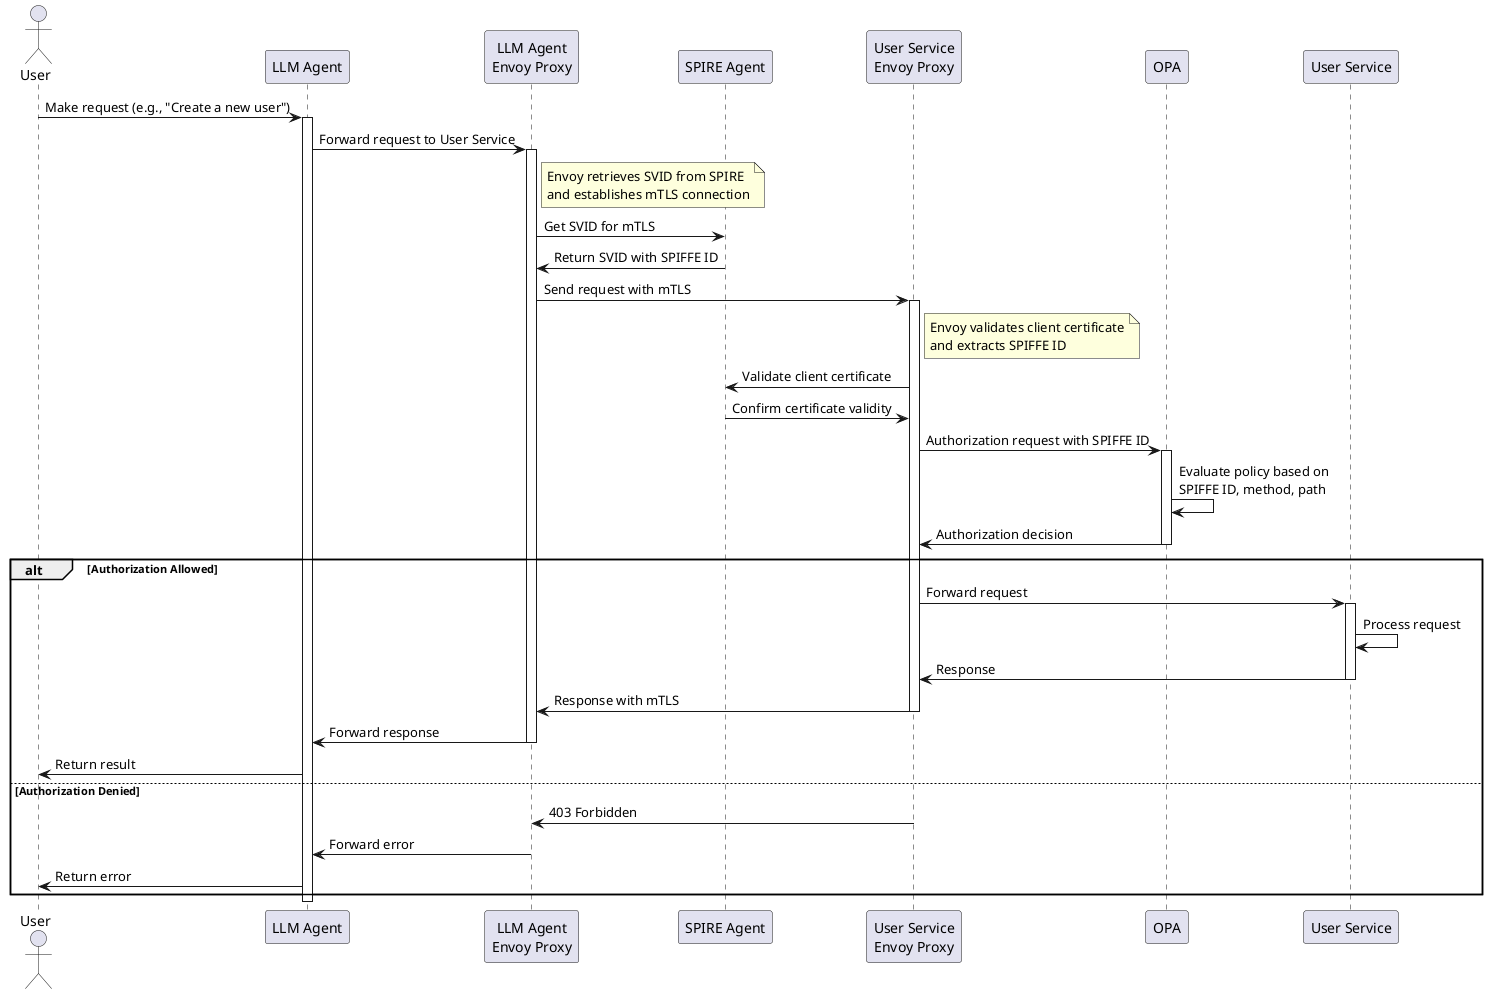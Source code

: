 @startuml Usecase Flow

actor "User" as user
participant "LLM Agent" as llm_agent
participant "LLM Agent\nEnvoy Proxy" as llm_envoy
participant "SPIRE Agent" as spire
participant "User Service\nEnvoy Proxy" as user_envoy
participant "OPA" as opa
participant "User Service" as user_service

user -> llm_agent: Make request (e.g., "Create a new user")
activate llm_agent

llm_agent -> llm_envoy: Forward request to User Service
activate llm_envoy

note right of llm_envoy
  Envoy retrieves SVID from SPIRE
  and establishes mTLS connection
end note

llm_envoy -> spire: Get SVID for mTLS
spire -> llm_envoy: Return SVID with SPIFFE ID

llm_envoy -> user_envoy: Send request with mTLS
activate user_envoy

note right of user_envoy
  Envoy validates client certificate
  and extracts SPIFFE ID
end note

user_envoy -> spire: Validate client certificate
spire -> user_envoy: Confirm certificate validity

user_envoy -> opa: Authorization request with SPIFFE ID
activate opa
opa -> opa: Evaluate policy based on\nSPIFFE ID, method, path
opa -> user_envoy: Authorization decision
deactivate opa

alt Authorization Allowed
    user_envoy -> user_service: Forward request
    activate user_service
    user_service -> user_service: Process request
    user_service -> user_envoy: Response
    deactivate user_service
    user_envoy -> llm_envoy: Response with mTLS
    deactivate user_envoy
    llm_envoy -> llm_agent: Forward response
    deactivate llm_envoy
    llm_agent -> user: Return result
else Authorization Denied
    user_envoy -> llm_envoy: 403 Forbidden
    llm_envoy -> llm_agent: Forward error
    llm_agent -> user: Return error
end

deactivate llm_agent

@enduml